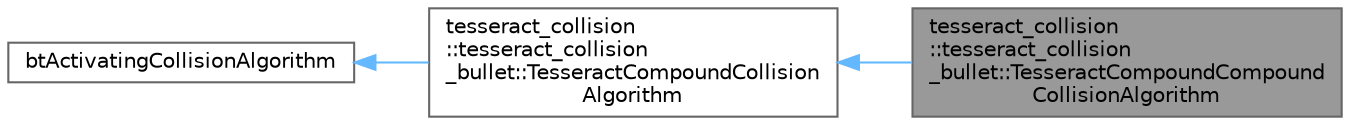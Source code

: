 digraph "tesseract_collision::tesseract_collision_bullet::TesseractCompoundCompoundCollisionAlgorithm"
{
 // LATEX_PDF_SIZE
  bgcolor="transparent";
  edge [fontname=Helvetica,fontsize=10,labelfontname=Helvetica,labelfontsize=10];
  node [fontname=Helvetica,fontsize=10,shape=box,height=0.2,width=0.4];
  rankdir="LR";
  Node1 [label="tesseract_collision\l::tesseract_collision\l_bullet::TesseractCompoundCompound\lCollisionAlgorithm",height=0.2,width=0.4,color="gray40", fillcolor="grey60", style="filled", fontcolor="black",tooltip="Supports collision between two btCompoundCollisionShape shapes."];
  Node2 -> Node1 [dir="back",color="steelblue1",style="solid"];
  Node2 [label="tesseract_collision\l::tesseract_collision\l_bullet::TesseractCompoundCollision\lAlgorithm",height=0.2,width=0.4,color="gray40", fillcolor="white", style="filled",URL="$d8/dba/classtesseract__collision_1_1tesseract__collision__bullet_1_1TesseractCompoundCollisionAlgorithm.html",tooltip="Supports collision between CompoundCollisionShapes and other collision shapes."];
  Node3 -> Node2 [dir="back",color="steelblue1",style="solid"];
  Node3 [label="btActivatingCollisionAlgorithm",height=0.2,width=0.4,color="gray40", fillcolor="white", style="filled",tooltip=" "];
}
